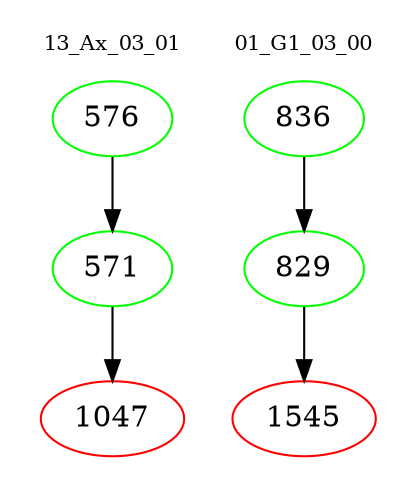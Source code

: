 digraph{
subgraph cluster_0 {
color = white
label = "13_Ax_03_01";
fontsize=10;
T0_576 [label="576", color="green"]
T0_576 -> T0_571 [color="black"]
T0_571 [label="571", color="green"]
T0_571 -> T0_1047 [color="black"]
T0_1047 [label="1047", color="red"]
}
subgraph cluster_1 {
color = white
label = "01_G1_03_00";
fontsize=10;
T1_836 [label="836", color="green"]
T1_836 -> T1_829 [color="black"]
T1_829 [label="829", color="green"]
T1_829 -> T1_1545 [color="black"]
T1_1545 [label="1545", color="red"]
}
}
